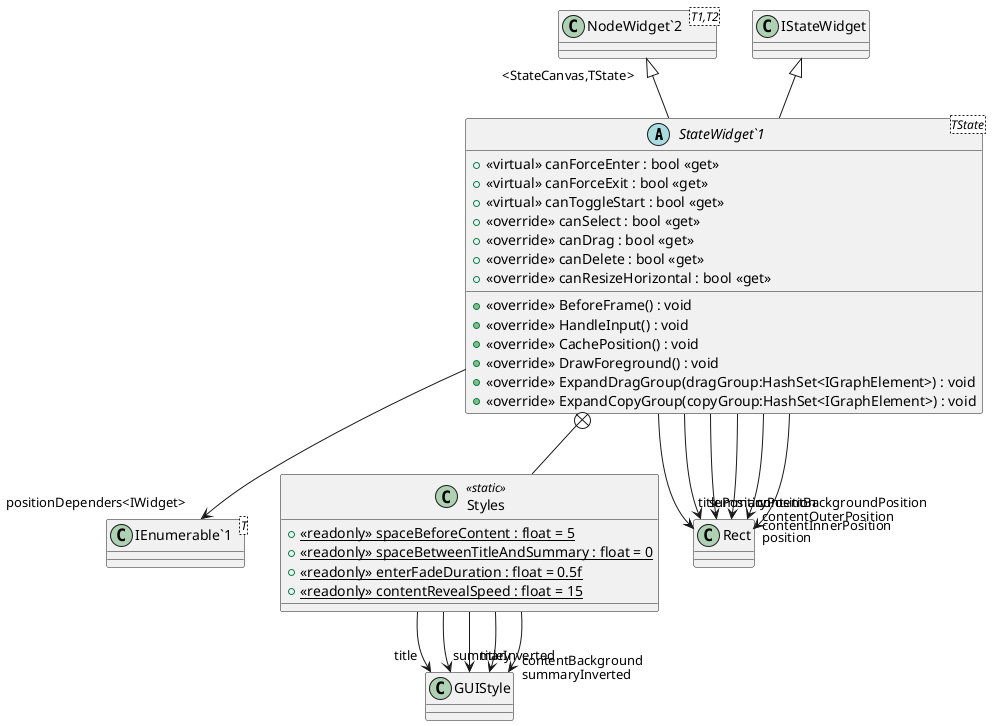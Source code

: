 @startuml
abstract class "StateWidget`1"<TState> {
    + <<virtual>> canForceEnter : bool <<get>>
    + <<virtual>> canForceExit : bool <<get>>
    + <<virtual>> canToggleStart : bool <<get>>
    + <<override>> BeforeFrame() : void
    + <<override>> HandleInput() : void
    + <<override>> CachePosition() : void
    + <<override>> DrawForeground() : void
    + <<override>> canSelect : bool <<get>>
    + <<override>> canDrag : bool <<get>>
    + <<override>> ExpandDragGroup(dragGroup:HashSet<IGraphElement>) : void
    + <<override>> canDelete : bool <<get>>
    + <<override>> canResizeHorizontal : bool <<get>>
    + <<override>> ExpandCopyGroup(copyGroup:HashSet<IGraphElement>) : void
}
class "NodeWidget`2"<T1,T2> {
}
class "IEnumerable`1"<T> {
}
class Styles <<static>> {
    + {static} <<readonly>> spaceBeforeContent : float = 5
    + {static} <<readonly>> spaceBetweenTitleAndSummary : float = 0
    + {static} <<readonly>> enterFadeDuration : float = 0.5f
    + {static} <<readonly>> contentRevealSpeed : float = 15
}
"NodeWidget`2" "<StateCanvas,TState>" <|-- "StateWidget`1"
IStateWidget <|-- "StateWidget`1"
"StateWidget`1" --> "positionDependers<IWidget>" "IEnumerable`1"
"StateWidget`1" --> "titlePosition" Rect
"StateWidget`1" --> "summaryPosition" Rect
"StateWidget`1" --> "contentOuterPosition" Rect
"StateWidget`1" --> "contentBackgroundPosition" Rect
"StateWidget`1" --> "contentInnerPosition" Rect
"StateWidget`1" --> "position" Rect
"StateWidget`1" +-- Styles
Styles --> "title" GUIStyle
Styles --> "summary" GUIStyle
Styles --> "titleInverted" GUIStyle
Styles --> "summaryInverted" GUIStyle
Styles --> "contentBackground" GUIStyle
@enduml
